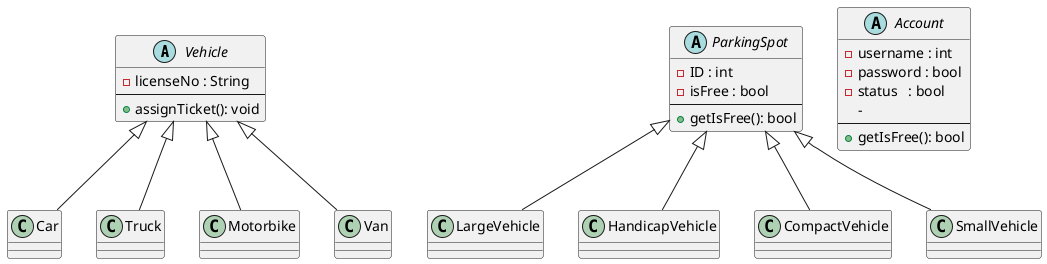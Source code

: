 @startuml
abstract class Vehicle {
  - licenseNo : String
  --
  + assignTicket(): void
}

class Car extends Vehicle
class Truck extends Vehicle
class Motorbike extends Vehicle
class Van extends Vehicle

abstract class ParkingSpot {
  - ID : int
  - isFree : bool
  --
  + getIsFree(): bool
}
class LargeVehicle extends ParkingSpot
class HandicapVehicle extends ParkingSpot
class CompactVehicle extends ParkingSpot
class SmallVehicle extends ParkingSpot

abstract class Account {
  - username : int
  - password : bool
  - status   : bool
  -
  --
  + getIsFree(): bool
}

@enduml